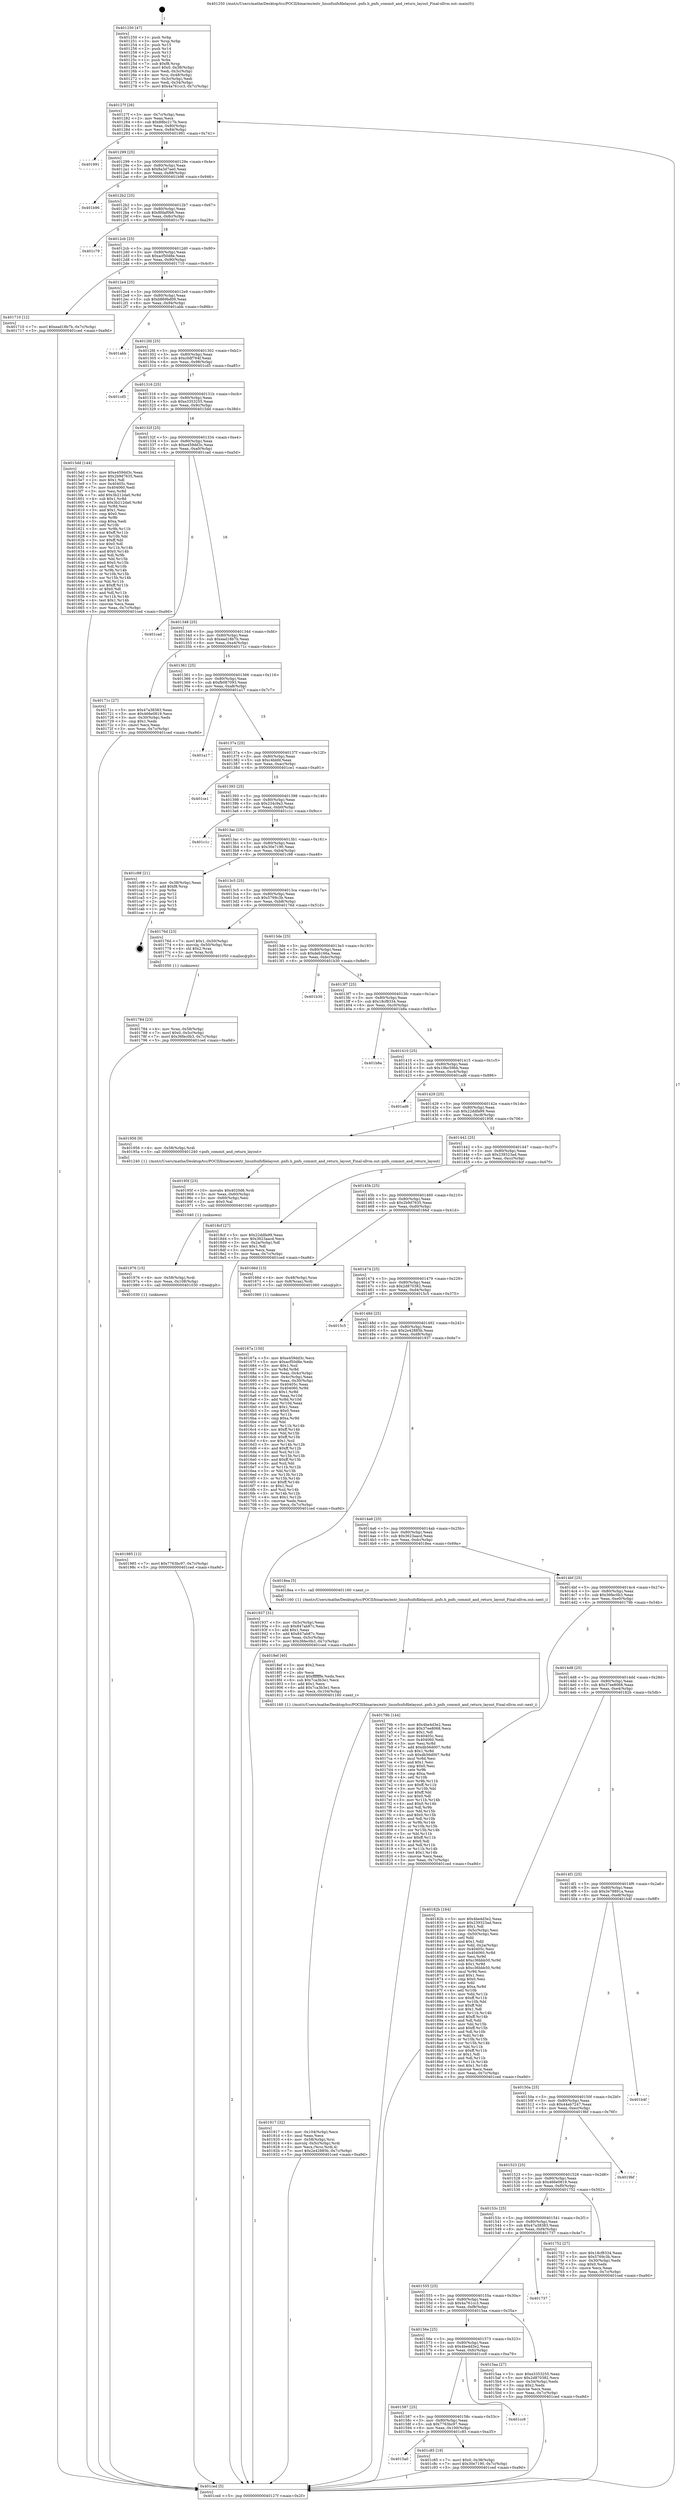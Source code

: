 digraph "0x401250" {
  label = "0x401250 (/mnt/c/Users/mathe/Desktop/tcc/POCII/binaries/extr_linuxfsnfsfilelayout..pnfs.h_pnfs_commit_and_return_layout_Final-ollvm.out::main(0))"
  labelloc = "t"
  node[shape=record]

  Entry [label="",width=0.3,height=0.3,shape=circle,fillcolor=black,style=filled]
  "0x40127f" [label="{
     0x40127f [26]\l
     | [instrs]\l
     &nbsp;&nbsp;0x40127f \<+3\>: mov -0x7c(%rbp),%eax\l
     &nbsp;&nbsp;0x401282 \<+2\>: mov %eax,%ecx\l
     &nbsp;&nbsp;0x401284 \<+6\>: sub $0x88bc217b,%ecx\l
     &nbsp;&nbsp;0x40128a \<+3\>: mov %eax,-0x80(%rbp)\l
     &nbsp;&nbsp;0x40128d \<+6\>: mov %ecx,-0x84(%rbp)\l
     &nbsp;&nbsp;0x401293 \<+6\>: je 0000000000401991 \<main+0x741\>\l
  }"]
  "0x401991" [label="{
     0x401991\l
  }", style=dashed]
  "0x401299" [label="{
     0x401299 [25]\l
     | [instrs]\l
     &nbsp;&nbsp;0x401299 \<+5\>: jmp 000000000040129e \<main+0x4e\>\l
     &nbsp;&nbsp;0x40129e \<+3\>: mov -0x80(%rbp),%eax\l
     &nbsp;&nbsp;0x4012a1 \<+5\>: sub $0x8a3d7ae0,%eax\l
     &nbsp;&nbsp;0x4012a6 \<+6\>: mov %eax,-0x88(%rbp)\l
     &nbsp;&nbsp;0x4012ac \<+6\>: je 0000000000401b96 \<main+0x946\>\l
  }"]
  Exit [label="",width=0.3,height=0.3,shape=circle,fillcolor=black,style=filled,peripheries=2]
  "0x401b96" [label="{
     0x401b96\l
  }", style=dashed]
  "0x4012b2" [label="{
     0x4012b2 [25]\l
     | [instrs]\l
     &nbsp;&nbsp;0x4012b2 \<+5\>: jmp 00000000004012b7 \<main+0x67\>\l
     &nbsp;&nbsp;0x4012b7 \<+3\>: mov -0x80(%rbp),%eax\l
     &nbsp;&nbsp;0x4012ba \<+5\>: sub $0x8fdaf0b6,%eax\l
     &nbsp;&nbsp;0x4012bf \<+6\>: mov %eax,-0x8c(%rbp)\l
     &nbsp;&nbsp;0x4012c5 \<+6\>: je 0000000000401c79 \<main+0xa29\>\l
  }"]
  "0x4015a0" [label="{
     0x4015a0\l
  }", style=dashed]
  "0x401c79" [label="{
     0x401c79\l
  }", style=dashed]
  "0x4012cb" [label="{
     0x4012cb [25]\l
     | [instrs]\l
     &nbsp;&nbsp;0x4012cb \<+5\>: jmp 00000000004012d0 \<main+0x80\>\l
     &nbsp;&nbsp;0x4012d0 \<+3\>: mov -0x80(%rbp),%eax\l
     &nbsp;&nbsp;0x4012d3 \<+5\>: sub $0xacf50d8e,%eax\l
     &nbsp;&nbsp;0x4012d8 \<+6\>: mov %eax,-0x90(%rbp)\l
     &nbsp;&nbsp;0x4012de \<+6\>: je 0000000000401710 \<main+0x4c0\>\l
  }"]
  "0x401c85" [label="{
     0x401c85 [19]\l
     | [instrs]\l
     &nbsp;&nbsp;0x401c85 \<+7\>: movl $0x0,-0x38(%rbp)\l
     &nbsp;&nbsp;0x401c8c \<+7\>: movl $0x30e7190,-0x7c(%rbp)\l
     &nbsp;&nbsp;0x401c93 \<+5\>: jmp 0000000000401ced \<main+0xa9d\>\l
  }"]
  "0x401710" [label="{
     0x401710 [12]\l
     | [instrs]\l
     &nbsp;&nbsp;0x401710 \<+7\>: movl $0xead18b7b,-0x7c(%rbp)\l
     &nbsp;&nbsp;0x401717 \<+5\>: jmp 0000000000401ced \<main+0xa9d\>\l
  }"]
  "0x4012e4" [label="{
     0x4012e4 [25]\l
     | [instrs]\l
     &nbsp;&nbsp;0x4012e4 \<+5\>: jmp 00000000004012e9 \<main+0x99\>\l
     &nbsp;&nbsp;0x4012e9 \<+3\>: mov -0x80(%rbp),%eax\l
     &nbsp;&nbsp;0x4012ec \<+5\>: sub $0xb869bd09,%eax\l
     &nbsp;&nbsp;0x4012f1 \<+6\>: mov %eax,-0x94(%rbp)\l
     &nbsp;&nbsp;0x4012f7 \<+6\>: je 0000000000401abb \<main+0x86b\>\l
  }"]
  "0x401587" [label="{
     0x401587 [25]\l
     | [instrs]\l
     &nbsp;&nbsp;0x401587 \<+5\>: jmp 000000000040158c \<main+0x33c\>\l
     &nbsp;&nbsp;0x40158c \<+3\>: mov -0x80(%rbp),%eax\l
     &nbsp;&nbsp;0x40158f \<+5\>: sub $0x7763bc97,%eax\l
     &nbsp;&nbsp;0x401594 \<+6\>: mov %eax,-0x100(%rbp)\l
     &nbsp;&nbsp;0x40159a \<+6\>: je 0000000000401c85 \<main+0xa35\>\l
  }"]
  "0x401abb" [label="{
     0x401abb\l
  }", style=dashed]
  "0x4012fd" [label="{
     0x4012fd [25]\l
     | [instrs]\l
     &nbsp;&nbsp;0x4012fd \<+5\>: jmp 0000000000401302 \<main+0xb2\>\l
     &nbsp;&nbsp;0x401302 \<+3\>: mov -0x80(%rbp),%eax\l
     &nbsp;&nbsp;0x401305 \<+5\>: sub $0xc0df764f,%eax\l
     &nbsp;&nbsp;0x40130a \<+6\>: mov %eax,-0x98(%rbp)\l
     &nbsp;&nbsp;0x401310 \<+6\>: je 0000000000401cd5 \<main+0xa85\>\l
  }"]
  "0x401cc9" [label="{
     0x401cc9\l
  }", style=dashed]
  "0x401cd5" [label="{
     0x401cd5\l
  }", style=dashed]
  "0x401316" [label="{
     0x401316 [25]\l
     | [instrs]\l
     &nbsp;&nbsp;0x401316 \<+5\>: jmp 000000000040131b \<main+0xcb\>\l
     &nbsp;&nbsp;0x40131b \<+3\>: mov -0x80(%rbp),%eax\l
     &nbsp;&nbsp;0x40131e \<+5\>: sub $0xe3353255,%eax\l
     &nbsp;&nbsp;0x401323 \<+6\>: mov %eax,-0x9c(%rbp)\l
     &nbsp;&nbsp;0x401329 \<+6\>: je 00000000004015dd \<main+0x38d\>\l
  }"]
  "0x401985" [label="{
     0x401985 [12]\l
     | [instrs]\l
     &nbsp;&nbsp;0x401985 \<+7\>: movl $0x7763bc97,-0x7c(%rbp)\l
     &nbsp;&nbsp;0x40198c \<+5\>: jmp 0000000000401ced \<main+0xa9d\>\l
  }"]
  "0x4015dd" [label="{
     0x4015dd [144]\l
     | [instrs]\l
     &nbsp;&nbsp;0x4015dd \<+5\>: mov $0xe459dd3c,%eax\l
     &nbsp;&nbsp;0x4015e2 \<+5\>: mov $0x2b9d7635,%ecx\l
     &nbsp;&nbsp;0x4015e7 \<+2\>: mov $0x1,%dl\l
     &nbsp;&nbsp;0x4015e9 \<+7\>: mov 0x40405c,%esi\l
     &nbsp;&nbsp;0x4015f0 \<+7\>: mov 0x404060,%edi\l
     &nbsp;&nbsp;0x4015f7 \<+3\>: mov %esi,%r8d\l
     &nbsp;&nbsp;0x4015fa \<+7\>: add $0x3b212da0,%r8d\l
     &nbsp;&nbsp;0x401601 \<+4\>: sub $0x1,%r8d\l
     &nbsp;&nbsp;0x401605 \<+7\>: sub $0x3b212da0,%r8d\l
     &nbsp;&nbsp;0x40160c \<+4\>: imul %r8d,%esi\l
     &nbsp;&nbsp;0x401610 \<+3\>: and $0x1,%esi\l
     &nbsp;&nbsp;0x401613 \<+3\>: cmp $0x0,%esi\l
     &nbsp;&nbsp;0x401616 \<+4\>: sete %r9b\l
     &nbsp;&nbsp;0x40161a \<+3\>: cmp $0xa,%edi\l
     &nbsp;&nbsp;0x40161d \<+4\>: setl %r10b\l
     &nbsp;&nbsp;0x401621 \<+3\>: mov %r9b,%r11b\l
     &nbsp;&nbsp;0x401624 \<+4\>: xor $0xff,%r11b\l
     &nbsp;&nbsp;0x401628 \<+3\>: mov %r10b,%bl\l
     &nbsp;&nbsp;0x40162b \<+3\>: xor $0xff,%bl\l
     &nbsp;&nbsp;0x40162e \<+3\>: xor $0x0,%dl\l
     &nbsp;&nbsp;0x401631 \<+3\>: mov %r11b,%r14b\l
     &nbsp;&nbsp;0x401634 \<+4\>: and $0x0,%r14b\l
     &nbsp;&nbsp;0x401638 \<+3\>: and %dl,%r9b\l
     &nbsp;&nbsp;0x40163b \<+3\>: mov %bl,%r15b\l
     &nbsp;&nbsp;0x40163e \<+4\>: and $0x0,%r15b\l
     &nbsp;&nbsp;0x401642 \<+3\>: and %dl,%r10b\l
     &nbsp;&nbsp;0x401645 \<+3\>: or %r9b,%r14b\l
     &nbsp;&nbsp;0x401648 \<+3\>: or %r10b,%r15b\l
     &nbsp;&nbsp;0x40164b \<+3\>: xor %r15b,%r14b\l
     &nbsp;&nbsp;0x40164e \<+3\>: or %bl,%r11b\l
     &nbsp;&nbsp;0x401651 \<+4\>: xor $0xff,%r11b\l
     &nbsp;&nbsp;0x401655 \<+3\>: or $0x0,%dl\l
     &nbsp;&nbsp;0x401658 \<+3\>: and %dl,%r11b\l
     &nbsp;&nbsp;0x40165b \<+3\>: or %r11b,%r14b\l
     &nbsp;&nbsp;0x40165e \<+4\>: test $0x1,%r14b\l
     &nbsp;&nbsp;0x401662 \<+3\>: cmovne %ecx,%eax\l
     &nbsp;&nbsp;0x401665 \<+3\>: mov %eax,-0x7c(%rbp)\l
     &nbsp;&nbsp;0x401668 \<+5\>: jmp 0000000000401ced \<main+0xa9d\>\l
  }"]
  "0x40132f" [label="{
     0x40132f [25]\l
     | [instrs]\l
     &nbsp;&nbsp;0x40132f \<+5\>: jmp 0000000000401334 \<main+0xe4\>\l
     &nbsp;&nbsp;0x401334 \<+3\>: mov -0x80(%rbp),%eax\l
     &nbsp;&nbsp;0x401337 \<+5\>: sub $0xe459dd3c,%eax\l
     &nbsp;&nbsp;0x40133c \<+6\>: mov %eax,-0xa0(%rbp)\l
     &nbsp;&nbsp;0x401342 \<+6\>: je 0000000000401cad \<main+0xa5d\>\l
  }"]
  "0x401976" [label="{
     0x401976 [15]\l
     | [instrs]\l
     &nbsp;&nbsp;0x401976 \<+4\>: mov -0x58(%rbp),%rdi\l
     &nbsp;&nbsp;0x40197a \<+6\>: mov %eax,-0x108(%rbp)\l
     &nbsp;&nbsp;0x401980 \<+5\>: call 0000000000401030 \<free@plt\>\l
     | [calls]\l
     &nbsp;&nbsp;0x401030 \{1\} (unknown)\l
  }"]
  "0x401cad" [label="{
     0x401cad\l
  }", style=dashed]
  "0x401348" [label="{
     0x401348 [25]\l
     | [instrs]\l
     &nbsp;&nbsp;0x401348 \<+5\>: jmp 000000000040134d \<main+0xfd\>\l
     &nbsp;&nbsp;0x40134d \<+3\>: mov -0x80(%rbp),%eax\l
     &nbsp;&nbsp;0x401350 \<+5\>: sub $0xead18b7b,%eax\l
     &nbsp;&nbsp;0x401355 \<+6\>: mov %eax,-0xa4(%rbp)\l
     &nbsp;&nbsp;0x40135b \<+6\>: je 000000000040171c \<main+0x4cc\>\l
  }"]
  "0x40195f" [label="{
     0x40195f [23]\l
     | [instrs]\l
     &nbsp;&nbsp;0x40195f \<+10\>: movabs $0x4020d6,%rdi\l
     &nbsp;&nbsp;0x401969 \<+3\>: mov %eax,-0x60(%rbp)\l
     &nbsp;&nbsp;0x40196c \<+3\>: mov -0x60(%rbp),%esi\l
     &nbsp;&nbsp;0x40196f \<+2\>: mov $0x0,%al\l
     &nbsp;&nbsp;0x401971 \<+5\>: call 0000000000401040 \<printf@plt\>\l
     | [calls]\l
     &nbsp;&nbsp;0x401040 \{1\} (unknown)\l
  }"]
  "0x40171c" [label="{
     0x40171c [27]\l
     | [instrs]\l
     &nbsp;&nbsp;0x40171c \<+5\>: mov $0x47a38383,%eax\l
     &nbsp;&nbsp;0x401721 \<+5\>: mov $0x466e0819,%ecx\l
     &nbsp;&nbsp;0x401726 \<+3\>: mov -0x30(%rbp),%edx\l
     &nbsp;&nbsp;0x401729 \<+3\>: cmp $0x1,%edx\l
     &nbsp;&nbsp;0x40172c \<+3\>: cmovl %ecx,%eax\l
     &nbsp;&nbsp;0x40172f \<+3\>: mov %eax,-0x7c(%rbp)\l
     &nbsp;&nbsp;0x401732 \<+5\>: jmp 0000000000401ced \<main+0xa9d\>\l
  }"]
  "0x401361" [label="{
     0x401361 [25]\l
     | [instrs]\l
     &nbsp;&nbsp;0x401361 \<+5\>: jmp 0000000000401366 \<main+0x116\>\l
     &nbsp;&nbsp;0x401366 \<+3\>: mov -0x80(%rbp),%eax\l
     &nbsp;&nbsp;0x401369 \<+5\>: sub $0xfb087093,%eax\l
     &nbsp;&nbsp;0x40136e \<+6\>: mov %eax,-0xa8(%rbp)\l
     &nbsp;&nbsp;0x401374 \<+6\>: je 0000000000401a17 \<main+0x7c7\>\l
  }"]
  "0x401917" [label="{
     0x401917 [32]\l
     | [instrs]\l
     &nbsp;&nbsp;0x401917 \<+6\>: mov -0x104(%rbp),%ecx\l
     &nbsp;&nbsp;0x40191d \<+3\>: imul %eax,%ecx\l
     &nbsp;&nbsp;0x401920 \<+4\>: mov -0x58(%rbp),%rsi\l
     &nbsp;&nbsp;0x401924 \<+4\>: movslq -0x5c(%rbp),%rdi\l
     &nbsp;&nbsp;0x401928 \<+3\>: mov %ecx,(%rsi,%rdi,4)\l
     &nbsp;&nbsp;0x40192b \<+7\>: movl $0x2e42885b,-0x7c(%rbp)\l
     &nbsp;&nbsp;0x401932 \<+5\>: jmp 0000000000401ced \<main+0xa9d\>\l
  }"]
  "0x401a17" [label="{
     0x401a17\l
  }", style=dashed]
  "0x40137a" [label="{
     0x40137a [25]\l
     | [instrs]\l
     &nbsp;&nbsp;0x40137a \<+5\>: jmp 000000000040137f \<main+0x12f\>\l
     &nbsp;&nbsp;0x40137f \<+3\>: mov -0x80(%rbp),%eax\l
     &nbsp;&nbsp;0x401382 \<+5\>: sub $0xc4bbfd,%eax\l
     &nbsp;&nbsp;0x401387 \<+6\>: mov %eax,-0xac(%rbp)\l
     &nbsp;&nbsp;0x40138d \<+6\>: je 0000000000401ce1 \<main+0xa91\>\l
  }"]
  "0x4018ef" [label="{
     0x4018ef [40]\l
     | [instrs]\l
     &nbsp;&nbsp;0x4018ef \<+5\>: mov $0x2,%ecx\l
     &nbsp;&nbsp;0x4018f4 \<+1\>: cltd\l
     &nbsp;&nbsp;0x4018f5 \<+2\>: idiv %ecx\l
     &nbsp;&nbsp;0x4018f7 \<+6\>: imul $0xfffffffe,%edx,%ecx\l
     &nbsp;&nbsp;0x4018fd \<+6\>: sub $0x7ca3b3e1,%ecx\l
     &nbsp;&nbsp;0x401903 \<+3\>: add $0x1,%ecx\l
     &nbsp;&nbsp;0x401906 \<+6\>: add $0x7ca3b3e1,%ecx\l
     &nbsp;&nbsp;0x40190c \<+6\>: mov %ecx,-0x104(%rbp)\l
     &nbsp;&nbsp;0x401912 \<+5\>: call 0000000000401160 \<next_i\>\l
     | [calls]\l
     &nbsp;&nbsp;0x401160 \{1\} (/mnt/c/Users/mathe/Desktop/tcc/POCII/binaries/extr_linuxfsnfsfilelayout..pnfs.h_pnfs_commit_and_return_layout_Final-ollvm.out::next_i)\l
  }"]
  "0x401ce1" [label="{
     0x401ce1\l
  }", style=dashed]
  "0x401393" [label="{
     0x401393 [25]\l
     | [instrs]\l
     &nbsp;&nbsp;0x401393 \<+5\>: jmp 0000000000401398 \<main+0x148\>\l
     &nbsp;&nbsp;0x401398 \<+3\>: mov -0x80(%rbp),%eax\l
     &nbsp;&nbsp;0x40139b \<+5\>: sub $0x234c9a3,%eax\l
     &nbsp;&nbsp;0x4013a0 \<+6\>: mov %eax,-0xb0(%rbp)\l
     &nbsp;&nbsp;0x4013a6 \<+6\>: je 0000000000401c1c \<main+0x9cc\>\l
  }"]
  "0x401784" [label="{
     0x401784 [23]\l
     | [instrs]\l
     &nbsp;&nbsp;0x401784 \<+4\>: mov %rax,-0x58(%rbp)\l
     &nbsp;&nbsp;0x401788 \<+7\>: movl $0x0,-0x5c(%rbp)\l
     &nbsp;&nbsp;0x40178f \<+7\>: movl $0x36fec0b3,-0x7c(%rbp)\l
     &nbsp;&nbsp;0x401796 \<+5\>: jmp 0000000000401ced \<main+0xa9d\>\l
  }"]
  "0x401c1c" [label="{
     0x401c1c\l
  }", style=dashed]
  "0x4013ac" [label="{
     0x4013ac [25]\l
     | [instrs]\l
     &nbsp;&nbsp;0x4013ac \<+5\>: jmp 00000000004013b1 \<main+0x161\>\l
     &nbsp;&nbsp;0x4013b1 \<+3\>: mov -0x80(%rbp),%eax\l
     &nbsp;&nbsp;0x4013b4 \<+5\>: sub $0x30e7190,%eax\l
     &nbsp;&nbsp;0x4013b9 \<+6\>: mov %eax,-0xb4(%rbp)\l
     &nbsp;&nbsp;0x4013bf \<+6\>: je 0000000000401c98 \<main+0xa48\>\l
  }"]
  "0x40167a" [label="{
     0x40167a [150]\l
     | [instrs]\l
     &nbsp;&nbsp;0x40167a \<+5\>: mov $0xe459dd3c,%ecx\l
     &nbsp;&nbsp;0x40167f \<+5\>: mov $0xacf50d8e,%edx\l
     &nbsp;&nbsp;0x401684 \<+3\>: mov $0x1,%sil\l
     &nbsp;&nbsp;0x401687 \<+3\>: xor %r8d,%r8d\l
     &nbsp;&nbsp;0x40168a \<+3\>: mov %eax,-0x4c(%rbp)\l
     &nbsp;&nbsp;0x40168d \<+3\>: mov -0x4c(%rbp),%eax\l
     &nbsp;&nbsp;0x401690 \<+3\>: mov %eax,-0x30(%rbp)\l
     &nbsp;&nbsp;0x401693 \<+7\>: mov 0x40405c,%eax\l
     &nbsp;&nbsp;0x40169a \<+8\>: mov 0x404060,%r9d\l
     &nbsp;&nbsp;0x4016a2 \<+4\>: sub $0x1,%r8d\l
     &nbsp;&nbsp;0x4016a6 \<+3\>: mov %eax,%r10d\l
     &nbsp;&nbsp;0x4016a9 \<+3\>: add %r8d,%r10d\l
     &nbsp;&nbsp;0x4016ac \<+4\>: imul %r10d,%eax\l
     &nbsp;&nbsp;0x4016b0 \<+3\>: and $0x1,%eax\l
     &nbsp;&nbsp;0x4016b3 \<+3\>: cmp $0x0,%eax\l
     &nbsp;&nbsp;0x4016b6 \<+4\>: sete %r11b\l
     &nbsp;&nbsp;0x4016ba \<+4\>: cmp $0xa,%r9d\l
     &nbsp;&nbsp;0x4016be \<+3\>: setl %bl\l
     &nbsp;&nbsp;0x4016c1 \<+3\>: mov %r11b,%r14b\l
     &nbsp;&nbsp;0x4016c4 \<+4\>: xor $0xff,%r14b\l
     &nbsp;&nbsp;0x4016c8 \<+3\>: mov %bl,%r15b\l
     &nbsp;&nbsp;0x4016cb \<+4\>: xor $0xff,%r15b\l
     &nbsp;&nbsp;0x4016cf \<+4\>: xor $0x1,%sil\l
     &nbsp;&nbsp;0x4016d3 \<+3\>: mov %r14b,%r12b\l
     &nbsp;&nbsp;0x4016d6 \<+4\>: and $0xff,%r12b\l
     &nbsp;&nbsp;0x4016da \<+3\>: and %sil,%r11b\l
     &nbsp;&nbsp;0x4016dd \<+3\>: mov %r15b,%r13b\l
     &nbsp;&nbsp;0x4016e0 \<+4\>: and $0xff,%r13b\l
     &nbsp;&nbsp;0x4016e4 \<+3\>: and %sil,%bl\l
     &nbsp;&nbsp;0x4016e7 \<+3\>: or %r11b,%r12b\l
     &nbsp;&nbsp;0x4016ea \<+3\>: or %bl,%r13b\l
     &nbsp;&nbsp;0x4016ed \<+3\>: xor %r13b,%r12b\l
     &nbsp;&nbsp;0x4016f0 \<+3\>: or %r15b,%r14b\l
     &nbsp;&nbsp;0x4016f3 \<+4\>: xor $0xff,%r14b\l
     &nbsp;&nbsp;0x4016f7 \<+4\>: or $0x1,%sil\l
     &nbsp;&nbsp;0x4016fb \<+3\>: and %sil,%r14b\l
     &nbsp;&nbsp;0x4016fe \<+3\>: or %r14b,%r12b\l
     &nbsp;&nbsp;0x401701 \<+4\>: test $0x1,%r12b\l
     &nbsp;&nbsp;0x401705 \<+3\>: cmovne %edx,%ecx\l
     &nbsp;&nbsp;0x401708 \<+3\>: mov %ecx,-0x7c(%rbp)\l
     &nbsp;&nbsp;0x40170b \<+5\>: jmp 0000000000401ced \<main+0xa9d\>\l
  }"]
  "0x401c98" [label="{
     0x401c98 [21]\l
     | [instrs]\l
     &nbsp;&nbsp;0x401c98 \<+3\>: mov -0x38(%rbp),%eax\l
     &nbsp;&nbsp;0x401c9b \<+7\>: add $0xf8,%rsp\l
     &nbsp;&nbsp;0x401ca2 \<+1\>: pop %rbx\l
     &nbsp;&nbsp;0x401ca3 \<+2\>: pop %r12\l
     &nbsp;&nbsp;0x401ca5 \<+2\>: pop %r13\l
     &nbsp;&nbsp;0x401ca7 \<+2\>: pop %r14\l
     &nbsp;&nbsp;0x401ca9 \<+2\>: pop %r15\l
     &nbsp;&nbsp;0x401cab \<+1\>: pop %rbp\l
     &nbsp;&nbsp;0x401cac \<+1\>: ret\l
  }"]
  "0x4013c5" [label="{
     0x4013c5 [25]\l
     | [instrs]\l
     &nbsp;&nbsp;0x4013c5 \<+5\>: jmp 00000000004013ca \<main+0x17a\>\l
     &nbsp;&nbsp;0x4013ca \<+3\>: mov -0x80(%rbp),%eax\l
     &nbsp;&nbsp;0x4013cd \<+5\>: sub $0x5769c3b,%eax\l
     &nbsp;&nbsp;0x4013d2 \<+6\>: mov %eax,-0xb8(%rbp)\l
     &nbsp;&nbsp;0x4013d8 \<+6\>: je 000000000040176d \<main+0x51d\>\l
  }"]
  "0x401250" [label="{
     0x401250 [47]\l
     | [instrs]\l
     &nbsp;&nbsp;0x401250 \<+1\>: push %rbp\l
     &nbsp;&nbsp;0x401251 \<+3\>: mov %rsp,%rbp\l
     &nbsp;&nbsp;0x401254 \<+2\>: push %r15\l
     &nbsp;&nbsp;0x401256 \<+2\>: push %r14\l
     &nbsp;&nbsp;0x401258 \<+2\>: push %r13\l
     &nbsp;&nbsp;0x40125a \<+2\>: push %r12\l
     &nbsp;&nbsp;0x40125c \<+1\>: push %rbx\l
     &nbsp;&nbsp;0x40125d \<+7\>: sub $0xf8,%rsp\l
     &nbsp;&nbsp;0x401264 \<+7\>: movl $0x0,-0x38(%rbp)\l
     &nbsp;&nbsp;0x40126b \<+3\>: mov %edi,-0x3c(%rbp)\l
     &nbsp;&nbsp;0x40126e \<+4\>: mov %rsi,-0x48(%rbp)\l
     &nbsp;&nbsp;0x401272 \<+3\>: mov -0x3c(%rbp),%edi\l
     &nbsp;&nbsp;0x401275 \<+3\>: mov %edi,-0x34(%rbp)\l
     &nbsp;&nbsp;0x401278 \<+7\>: movl $0x4a761cc3,-0x7c(%rbp)\l
  }"]
  "0x40176d" [label="{
     0x40176d [23]\l
     | [instrs]\l
     &nbsp;&nbsp;0x40176d \<+7\>: movl $0x1,-0x50(%rbp)\l
     &nbsp;&nbsp;0x401774 \<+4\>: movslq -0x50(%rbp),%rax\l
     &nbsp;&nbsp;0x401778 \<+4\>: shl $0x2,%rax\l
     &nbsp;&nbsp;0x40177c \<+3\>: mov %rax,%rdi\l
     &nbsp;&nbsp;0x40177f \<+5\>: call 0000000000401050 \<malloc@plt\>\l
     | [calls]\l
     &nbsp;&nbsp;0x401050 \{1\} (unknown)\l
  }"]
  "0x4013de" [label="{
     0x4013de [25]\l
     | [instrs]\l
     &nbsp;&nbsp;0x4013de \<+5\>: jmp 00000000004013e3 \<main+0x193\>\l
     &nbsp;&nbsp;0x4013e3 \<+3\>: mov -0x80(%rbp),%eax\l
     &nbsp;&nbsp;0x4013e6 \<+5\>: sub $0xdeb166a,%eax\l
     &nbsp;&nbsp;0x4013eb \<+6\>: mov %eax,-0xbc(%rbp)\l
     &nbsp;&nbsp;0x4013f1 \<+6\>: je 0000000000401b30 \<main+0x8e0\>\l
  }"]
  "0x401ced" [label="{
     0x401ced [5]\l
     | [instrs]\l
     &nbsp;&nbsp;0x401ced \<+5\>: jmp 000000000040127f \<main+0x2f\>\l
  }"]
  "0x401b30" [label="{
     0x401b30\l
  }", style=dashed]
  "0x4013f7" [label="{
     0x4013f7 [25]\l
     | [instrs]\l
     &nbsp;&nbsp;0x4013f7 \<+5\>: jmp 00000000004013fc \<main+0x1ac\>\l
     &nbsp;&nbsp;0x4013fc \<+3\>: mov -0x80(%rbp),%eax\l
     &nbsp;&nbsp;0x4013ff \<+5\>: sub $0x18cf8334,%eax\l
     &nbsp;&nbsp;0x401404 \<+6\>: mov %eax,-0xc0(%rbp)\l
     &nbsp;&nbsp;0x40140a \<+6\>: je 0000000000401b8a \<main+0x93a\>\l
  }"]
  "0x40156e" [label="{
     0x40156e [25]\l
     | [instrs]\l
     &nbsp;&nbsp;0x40156e \<+5\>: jmp 0000000000401573 \<main+0x323\>\l
     &nbsp;&nbsp;0x401573 \<+3\>: mov -0x80(%rbp),%eax\l
     &nbsp;&nbsp;0x401576 \<+5\>: sub $0x4be4d3e2,%eax\l
     &nbsp;&nbsp;0x40157b \<+6\>: mov %eax,-0xfc(%rbp)\l
     &nbsp;&nbsp;0x401581 \<+6\>: je 0000000000401cc9 \<main+0xa79\>\l
  }"]
  "0x401b8a" [label="{
     0x401b8a\l
  }", style=dashed]
  "0x401410" [label="{
     0x401410 [25]\l
     | [instrs]\l
     &nbsp;&nbsp;0x401410 \<+5\>: jmp 0000000000401415 \<main+0x1c5\>\l
     &nbsp;&nbsp;0x401415 \<+3\>: mov -0x80(%rbp),%eax\l
     &nbsp;&nbsp;0x401418 \<+5\>: sub $0x19bc59bb,%eax\l
     &nbsp;&nbsp;0x40141d \<+6\>: mov %eax,-0xc4(%rbp)\l
     &nbsp;&nbsp;0x401423 \<+6\>: je 0000000000401ad6 \<main+0x886\>\l
  }"]
  "0x4015aa" [label="{
     0x4015aa [27]\l
     | [instrs]\l
     &nbsp;&nbsp;0x4015aa \<+5\>: mov $0xe3353255,%eax\l
     &nbsp;&nbsp;0x4015af \<+5\>: mov $0x2d870382,%ecx\l
     &nbsp;&nbsp;0x4015b4 \<+3\>: mov -0x34(%rbp),%edx\l
     &nbsp;&nbsp;0x4015b7 \<+3\>: cmp $0x2,%edx\l
     &nbsp;&nbsp;0x4015ba \<+3\>: cmovne %ecx,%eax\l
     &nbsp;&nbsp;0x4015bd \<+3\>: mov %eax,-0x7c(%rbp)\l
     &nbsp;&nbsp;0x4015c0 \<+5\>: jmp 0000000000401ced \<main+0xa9d\>\l
  }"]
  "0x401ad6" [label="{
     0x401ad6\l
  }", style=dashed]
  "0x401429" [label="{
     0x401429 [25]\l
     | [instrs]\l
     &nbsp;&nbsp;0x401429 \<+5\>: jmp 000000000040142e \<main+0x1de\>\l
     &nbsp;&nbsp;0x40142e \<+3\>: mov -0x80(%rbp),%eax\l
     &nbsp;&nbsp;0x401431 \<+5\>: sub $0x22ddfa99,%eax\l
     &nbsp;&nbsp;0x401436 \<+6\>: mov %eax,-0xc8(%rbp)\l
     &nbsp;&nbsp;0x40143c \<+6\>: je 0000000000401956 \<main+0x706\>\l
  }"]
  "0x401555" [label="{
     0x401555 [25]\l
     | [instrs]\l
     &nbsp;&nbsp;0x401555 \<+5\>: jmp 000000000040155a \<main+0x30a\>\l
     &nbsp;&nbsp;0x40155a \<+3\>: mov -0x80(%rbp),%eax\l
     &nbsp;&nbsp;0x40155d \<+5\>: sub $0x4a761cc3,%eax\l
     &nbsp;&nbsp;0x401562 \<+6\>: mov %eax,-0xf8(%rbp)\l
     &nbsp;&nbsp;0x401568 \<+6\>: je 00000000004015aa \<main+0x35a\>\l
  }"]
  "0x401956" [label="{
     0x401956 [9]\l
     | [instrs]\l
     &nbsp;&nbsp;0x401956 \<+4\>: mov -0x58(%rbp),%rdi\l
     &nbsp;&nbsp;0x40195a \<+5\>: call 0000000000401240 \<pnfs_commit_and_return_layout\>\l
     | [calls]\l
     &nbsp;&nbsp;0x401240 \{1\} (/mnt/c/Users/mathe/Desktop/tcc/POCII/binaries/extr_linuxfsnfsfilelayout..pnfs.h_pnfs_commit_and_return_layout_Final-ollvm.out::pnfs_commit_and_return_layout)\l
  }"]
  "0x401442" [label="{
     0x401442 [25]\l
     | [instrs]\l
     &nbsp;&nbsp;0x401442 \<+5\>: jmp 0000000000401447 \<main+0x1f7\>\l
     &nbsp;&nbsp;0x401447 \<+3\>: mov -0x80(%rbp),%eax\l
     &nbsp;&nbsp;0x40144a \<+5\>: sub $0x239323ad,%eax\l
     &nbsp;&nbsp;0x40144f \<+6\>: mov %eax,-0xcc(%rbp)\l
     &nbsp;&nbsp;0x401455 \<+6\>: je 00000000004018cf \<main+0x67f\>\l
  }"]
  "0x401737" [label="{
     0x401737\l
  }", style=dashed]
  "0x4018cf" [label="{
     0x4018cf [27]\l
     | [instrs]\l
     &nbsp;&nbsp;0x4018cf \<+5\>: mov $0x22ddfa99,%eax\l
     &nbsp;&nbsp;0x4018d4 \<+5\>: mov $0x3623aacd,%ecx\l
     &nbsp;&nbsp;0x4018d9 \<+3\>: mov -0x2a(%rbp),%dl\l
     &nbsp;&nbsp;0x4018dc \<+3\>: test $0x1,%dl\l
     &nbsp;&nbsp;0x4018df \<+3\>: cmovne %ecx,%eax\l
     &nbsp;&nbsp;0x4018e2 \<+3\>: mov %eax,-0x7c(%rbp)\l
     &nbsp;&nbsp;0x4018e5 \<+5\>: jmp 0000000000401ced \<main+0xa9d\>\l
  }"]
  "0x40145b" [label="{
     0x40145b [25]\l
     | [instrs]\l
     &nbsp;&nbsp;0x40145b \<+5\>: jmp 0000000000401460 \<main+0x210\>\l
     &nbsp;&nbsp;0x401460 \<+3\>: mov -0x80(%rbp),%eax\l
     &nbsp;&nbsp;0x401463 \<+5\>: sub $0x2b9d7635,%eax\l
     &nbsp;&nbsp;0x401468 \<+6\>: mov %eax,-0xd0(%rbp)\l
     &nbsp;&nbsp;0x40146e \<+6\>: je 000000000040166d \<main+0x41d\>\l
  }"]
  "0x40153c" [label="{
     0x40153c [25]\l
     | [instrs]\l
     &nbsp;&nbsp;0x40153c \<+5\>: jmp 0000000000401541 \<main+0x2f1\>\l
     &nbsp;&nbsp;0x401541 \<+3\>: mov -0x80(%rbp),%eax\l
     &nbsp;&nbsp;0x401544 \<+5\>: sub $0x47a38383,%eax\l
     &nbsp;&nbsp;0x401549 \<+6\>: mov %eax,-0xf4(%rbp)\l
     &nbsp;&nbsp;0x40154f \<+6\>: je 0000000000401737 \<main+0x4e7\>\l
  }"]
  "0x40166d" [label="{
     0x40166d [13]\l
     | [instrs]\l
     &nbsp;&nbsp;0x40166d \<+4\>: mov -0x48(%rbp),%rax\l
     &nbsp;&nbsp;0x401671 \<+4\>: mov 0x8(%rax),%rdi\l
     &nbsp;&nbsp;0x401675 \<+5\>: call 0000000000401060 \<atoi@plt\>\l
     | [calls]\l
     &nbsp;&nbsp;0x401060 \{1\} (unknown)\l
  }"]
  "0x401474" [label="{
     0x401474 [25]\l
     | [instrs]\l
     &nbsp;&nbsp;0x401474 \<+5\>: jmp 0000000000401479 \<main+0x229\>\l
     &nbsp;&nbsp;0x401479 \<+3\>: mov -0x80(%rbp),%eax\l
     &nbsp;&nbsp;0x40147c \<+5\>: sub $0x2d870382,%eax\l
     &nbsp;&nbsp;0x401481 \<+6\>: mov %eax,-0xd4(%rbp)\l
     &nbsp;&nbsp;0x401487 \<+6\>: je 00000000004015c5 \<main+0x375\>\l
  }"]
  "0x401752" [label="{
     0x401752 [27]\l
     | [instrs]\l
     &nbsp;&nbsp;0x401752 \<+5\>: mov $0x18cf8334,%eax\l
     &nbsp;&nbsp;0x401757 \<+5\>: mov $0x5769c3b,%ecx\l
     &nbsp;&nbsp;0x40175c \<+3\>: mov -0x30(%rbp),%edx\l
     &nbsp;&nbsp;0x40175f \<+3\>: cmp $0x0,%edx\l
     &nbsp;&nbsp;0x401762 \<+3\>: cmove %ecx,%eax\l
     &nbsp;&nbsp;0x401765 \<+3\>: mov %eax,-0x7c(%rbp)\l
     &nbsp;&nbsp;0x401768 \<+5\>: jmp 0000000000401ced \<main+0xa9d\>\l
  }"]
  "0x4015c5" [label="{
     0x4015c5\l
  }", style=dashed]
  "0x40148d" [label="{
     0x40148d [25]\l
     | [instrs]\l
     &nbsp;&nbsp;0x40148d \<+5\>: jmp 0000000000401492 \<main+0x242\>\l
     &nbsp;&nbsp;0x401492 \<+3\>: mov -0x80(%rbp),%eax\l
     &nbsp;&nbsp;0x401495 \<+5\>: sub $0x2e42885b,%eax\l
     &nbsp;&nbsp;0x40149a \<+6\>: mov %eax,-0xd8(%rbp)\l
     &nbsp;&nbsp;0x4014a0 \<+6\>: je 0000000000401937 \<main+0x6e7\>\l
  }"]
  "0x401523" [label="{
     0x401523 [25]\l
     | [instrs]\l
     &nbsp;&nbsp;0x401523 \<+5\>: jmp 0000000000401528 \<main+0x2d8\>\l
     &nbsp;&nbsp;0x401528 \<+3\>: mov -0x80(%rbp),%eax\l
     &nbsp;&nbsp;0x40152b \<+5\>: sub $0x466e0819,%eax\l
     &nbsp;&nbsp;0x401530 \<+6\>: mov %eax,-0xf0(%rbp)\l
     &nbsp;&nbsp;0x401536 \<+6\>: je 0000000000401752 \<main+0x502\>\l
  }"]
  "0x401937" [label="{
     0x401937 [31]\l
     | [instrs]\l
     &nbsp;&nbsp;0x401937 \<+3\>: mov -0x5c(%rbp),%eax\l
     &nbsp;&nbsp;0x40193a \<+5\>: sub $0x847ab87c,%eax\l
     &nbsp;&nbsp;0x40193f \<+3\>: add $0x1,%eax\l
     &nbsp;&nbsp;0x401942 \<+5\>: add $0x847ab87c,%eax\l
     &nbsp;&nbsp;0x401947 \<+3\>: mov %eax,-0x5c(%rbp)\l
     &nbsp;&nbsp;0x40194a \<+7\>: movl $0x36fec0b3,-0x7c(%rbp)\l
     &nbsp;&nbsp;0x401951 \<+5\>: jmp 0000000000401ced \<main+0xa9d\>\l
  }"]
  "0x4014a6" [label="{
     0x4014a6 [25]\l
     | [instrs]\l
     &nbsp;&nbsp;0x4014a6 \<+5\>: jmp 00000000004014ab \<main+0x25b\>\l
     &nbsp;&nbsp;0x4014ab \<+3\>: mov -0x80(%rbp),%eax\l
     &nbsp;&nbsp;0x4014ae \<+5\>: sub $0x3623aacd,%eax\l
     &nbsp;&nbsp;0x4014b3 \<+6\>: mov %eax,-0xdc(%rbp)\l
     &nbsp;&nbsp;0x4014b9 \<+6\>: je 00000000004018ea \<main+0x69a\>\l
  }"]
  "0x4019bf" [label="{
     0x4019bf\l
  }", style=dashed]
  "0x4018ea" [label="{
     0x4018ea [5]\l
     | [instrs]\l
     &nbsp;&nbsp;0x4018ea \<+5\>: call 0000000000401160 \<next_i\>\l
     | [calls]\l
     &nbsp;&nbsp;0x401160 \{1\} (/mnt/c/Users/mathe/Desktop/tcc/POCII/binaries/extr_linuxfsnfsfilelayout..pnfs.h_pnfs_commit_and_return_layout_Final-ollvm.out::next_i)\l
  }"]
  "0x4014bf" [label="{
     0x4014bf [25]\l
     | [instrs]\l
     &nbsp;&nbsp;0x4014bf \<+5\>: jmp 00000000004014c4 \<main+0x274\>\l
     &nbsp;&nbsp;0x4014c4 \<+3\>: mov -0x80(%rbp),%eax\l
     &nbsp;&nbsp;0x4014c7 \<+5\>: sub $0x36fec0b3,%eax\l
     &nbsp;&nbsp;0x4014cc \<+6\>: mov %eax,-0xe0(%rbp)\l
     &nbsp;&nbsp;0x4014d2 \<+6\>: je 000000000040179b \<main+0x54b\>\l
  }"]
  "0x40150a" [label="{
     0x40150a [25]\l
     | [instrs]\l
     &nbsp;&nbsp;0x40150a \<+5\>: jmp 000000000040150f \<main+0x2bf\>\l
     &nbsp;&nbsp;0x40150f \<+3\>: mov -0x80(%rbp),%eax\l
     &nbsp;&nbsp;0x401512 \<+5\>: sub $0x44eb7247,%eax\l
     &nbsp;&nbsp;0x401517 \<+6\>: mov %eax,-0xec(%rbp)\l
     &nbsp;&nbsp;0x40151d \<+6\>: je 00000000004019bf \<main+0x76f\>\l
  }"]
  "0x40179b" [label="{
     0x40179b [144]\l
     | [instrs]\l
     &nbsp;&nbsp;0x40179b \<+5\>: mov $0x4be4d3e2,%eax\l
     &nbsp;&nbsp;0x4017a0 \<+5\>: mov $0x37ee8068,%ecx\l
     &nbsp;&nbsp;0x4017a5 \<+2\>: mov $0x1,%dl\l
     &nbsp;&nbsp;0x4017a7 \<+7\>: mov 0x40405c,%esi\l
     &nbsp;&nbsp;0x4017ae \<+7\>: mov 0x404060,%edi\l
     &nbsp;&nbsp;0x4017b5 \<+3\>: mov %esi,%r8d\l
     &nbsp;&nbsp;0x4017b8 \<+7\>: add $0xdb56d007,%r8d\l
     &nbsp;&nbsp;0x4017bf \<+4\>: sub $0x1,%r8d\l
     &nbsp;&nbsp;0x4017c3 \<+7\>: sub $0xdb56d007,%r8d\l
     &nbsp;&nbsp;0x4017ca \<+4\>: imul %r8d,%esi\l
     &nbsp;&nbsp;0x4017ce \<+3\>: and $0x1,%esi\l
     &nbsp;&nbsp;0x4017d1 \<+3\>: cmp $0x0,%esi\l
     &nbsp;&nbsp;0x4017d4 \<+4\>: sete %r9b\l
     &nbsp;&nbsp;0x4017d8 \<+3\>: cmp $0xa,%edi\l
     &nbsp;&nbsp;0x4017db \<+4\>: setl %r10b\l
     &nbsp;&nbsp;0x4017df \<+3\>: mov %r9b,%r11b\l
     &nbsp;&nbsp;0x4017e2 \<+4\>: xor $0xff,%r11b\l
     &nbsp;&nbsp;0x4017e6 \<+3\>: mov %r10b,%bl\l
     &nbsp;&nbsp;0x4017e9 \<+3\>: xor $0xff,%bl\l
     &nbsp;&nbsp;0x4017ec \<+3\>: xor $0x0,%dl\l
     &nbsp;&nbsp;0x4017ef \<+3\>: mov %r11b,%r14b\l
     &nbsp;&nbsp;0x4017f2 \<+4\>: and $0x0,%r14b\l
     &nbsp;&nbsp;0x4017f6 \<+3\>: and %dl,%r9b\l
     &nbsp;&nbsp;0x4017f9 \<+3\>: mov %bl,%r15b\l
     &nbsp;&nbsp;0x4017fc \<+4\>: and $0x0,%r15b\l
     &nbsp;&nbsp;0x401800 \<+3\>: and %dl,%r10b\l
     &nbsp;&nbsp;0x401803 \<+3\>: or %r9b,%r14b\l
     &nbsp;&nbsp;0x401806 \<+3\>: or %r10b,%r15b\l
     &nbsp;&nbsp;0x401809 \<+3\>: xor %r15b,%r14b\l
     &nbsp;&nbsp;0x40180c \<+3\>: or %bl,%r11b\l
     &nbsp;&nbsp;0x40180f \<+4\>: xor $0xff,%r11b\l
     &nbsp;&nbsp;0x401813 \<+3\>: or $0x0,%dl\l
     &nbsp;&nbsp;0x401816 \<+3\>: and %dl,%r11b\l
     &nbsp;&nbsp;0x401819 \<+3\>: or %r11b,%r14b\l
     &nbsp;&nbsp;0x40181c \<+4\>: test $0x1,%r14b\l
     &nbsp;&nbsp;0x401820 \<+3\>: cmovne %ecx,%eax\l
     &nbsp;&nbsp;0x401823 \<+3\>: mov %eax,-0x7c(%rbp)\l
     &nbsp;&nbsp;0x401826 \<+5\>: jmp 0000000000401ced \<main+0xa9d\>\l
  }"]
  "0x4014d8" [label="{
     0x4014d8 [25]\l
     | [instrs]\l
     &nbsp;&nbsp;0x4014d8 \<+5\>: jmp 00000000004014dd \<main+0x28d\>\l
     &nbsp;&nbsp;0x4014dd \<+3\>: mov -0x80(%rbp),%eax\l
     &nbsp;&nbsp;0x4014e0 \<+5\>: sub $0x37ee8068,%eax\l
     &nbsp;&nbsp;0x4014e5 \<+6\>: mov %eax,-0xe4(%rbp)\l
     &nbsp;&nbsp;0x4014eb \<+6\>: je 000000000040182b \<main+0x5db\>\l
  }"]
  "0x401b4f" [label="{
     0x401b4f\l
  }", style=dashed]
  "0x40182b" [label="{
     0x40182b [164]\l
     | [instrs]\l
     &nbsp;&nbsp;0x40182b \<+5\>: mov $0x4be4d3e2,%eax\l
     &nbsp;&nbsp;0x401830 \<+5\>: mov $0x239323ad,%ecx\l
     &nbsp;&nbsp;0x401835 \<+2\>: mov $0x1,%dl\l
     &nbsp;&nbsp;0x401837 \<+3\>: mov -0x5c(%rbp),%esi\l
     &nbsp;&nbsp;0x40183a \<+3\>: cmp -0x50(%rbp),%esi\l
     &nbsp;&nbsp;0x40183d \<+4\>: setl %dil\l
     &nbsp;&nbsp;0x401841 \<+4\>: and $0x1,%dil\l
     &nbsp;&nbsp;0x401845 \<+4\>: mov %dil,-0x2a(%rbp)\l
     &nbsp;&nbsp;0x401849 \<+7\>: mov 0x40405c,%esi\l
     &nbsp;&nbsp;0x401850 \<+8\>: mov 0x404060,%r8d\l
     &nbsp;&nbsp;0x401858 \<+3\>: mov %esi,%r9d\l
     &nbsp;&nbsp;0x40185b \<+7\>: add $0xc36bbb50,%r9d\l
     &nbsp;&nbsp;0x401862 \<+4\>: sub $0x1,%r9d\l
     &nbsp;&nbsp;0x401866 \<+7\>: sub $0xc36bbb50,%r9d\l
     &nbsp;&nbsp;0x40186d \<+4\>: imul %r9d,%esi\l
     &nbsp;&nbsp;0x401871 \<+3\>: and $0x1,%esi\l
     &nbsp;&nbsp;0x401874 \<+3\>: cmp $0x0,%esi\l
     &nbsp;&nbsp;0x401877 \<+4\>: sete %dil\l
     &nbsp;&nbsp;0x40187b \<+4\>: cmp $0xa,%r8d\l
     &nbsp;&nbsp;0x40187f \<+4\>: setl %r10b\l
     &nbsp;&nbsp;0x401883 \<+3\>: mov %dil,%r11b\l
     &nbsp;&nbsp;0x401886 \<+4\>: xor $0xff,%r11b\l
     &nbsp;&nbsp;0x40188a \<+3\>: mov %r10b,%bl\l
     &nbsp;&nbsp;0x40188d \<+3\>: xor $0xff,%bl\l
     &nbsp;&nbsp;0x401890 \<+3\>: xor $0x1,%dl\l
     &nbsp;&nbsp;0x401893 \<+3\>: mov %r11b,%r14b\l
     &nbsp;&nbsp;0x401896 \<+4\>: and $0xff,%r14b\l
     &nbsp;&nbsp;0x40189a \<+3\>: and %dl,%dil\l
     &nbsp;&nbsp;0x40189d \<+3\>: mov %bl,%r15b\l
     &nbsp;&nbsp;0x4018a0 \<+4\>: and $0xff,%r15b\l
     &nbsp;&nbsp;0x4018a4 \<+3\>: and %dl,%r10b\l
     &nbsp;&nbsp;0x4018a7 \<+3\>: or %dil,%r14b\l
     &nbsp;&nbsp;0x4018aa \<+3\>: or %r10b,%r15b\l
     &nbsp;&nbsp;0x4018ad \<+3\>: xor %r15b,%r14b\l
     &nbsp;&nbsp;0x4018b0 \<+3\>: or %bl,%r11b\l
     &nbsp;&nbsp;0x4018b3 \<+4\>: xor $0xff,%r11b\l
     &nbsp;&nbsp;0x4018b7 \<+3\>: or $0x1,%dl\l
     &nbsp;&nbsp;0x4018ba \<+3\>: and %dl,%r11b\l
     &nbsp;&nbsp;0x4018bd \<+3\>: or %r11b,%r14b\l
     &nbsp;&nbsp;0x4018c0 \<+4\>: test $0x1,%r14b\l
     &nbsp;&nbsp;0x4018c4 \<+3\>: cmovne %ecx,%eax\l
     &nbsp;&nbsp;0x4018c7 \<+3\>: mov %eax,-0x7c(%rbp)\l
     &nbsp;&nbsp;0x4018ca \<+5\>: jmp 0000000000401ced \<main+0xa9d\>\l
  }"]
  "0x4014f1" [label="{
     0x4014f1 [25]\l
     | [instrs]\l
     &nbsp;&nbsp;0x4014f1 \<+5\>: jmp 00000000004014f6 \<main+0x2a6\>\l
     &nbsp;&nbsp;0x4014f6 \<+3\>: mov -0x80(%rbp),%eax\l
     &nbsp;&nbsp;0x4014f9 \<+5\>: sub $0x3e78891a,%eax\l
     &nbsp;&nbsp;0x4014fe \<+6\>: mov %eax,-0xe8(%rbp)\l
     &nbsp;&nbsp;0x401504 \<+6\>: je 0000000000401b4f \<main+0x8ff\>\l
  }"]
  Entry -> "0x401250" [label=" 1"]
  "0x40127f" -> "0x401991" [label=" 0"]
  "0x40127f" -> "0x401299" [label=" 18"]
  "0x401c98" -> Exit [label=" 1"]
  "0x401299" -> "0x401b96" [label=" 0"]
  "0x401299" -> "0x4012b2" [label=" 18"]
  "0x401c85" -> "0x401ced" [label=" 1"]
  "0x4012b2" -> "0x401c79" [label=" 0"]
  "0x4012b2" -> "0x4012cb" [label=" 18"]
  "0x401587" -> "0x4015a0" [label=" 0"]
  "0x4012cb" -> "0x401710" [label=" 1"]
  "0x4012cb" -> "0x4012e4" [label=" 17"]
  "0x401587" -> "0x401c85" [label=" 1"]
  "0x4012e4" -> "0x401abb" [label=" 0"]
  "0x4012e4" -> "0x4012fd" [label=" 17"]
  "0x40156e" -> "0x401587" [label=" 1"]
  "0x4012fd" -> "0x401cd5" [label=" 0"]
  "0x4012fd" -> "0x401316" [label=" 17"]
  "0x40156e" -> "0x401cc9" [label=" 0"]
  "0x401316" -> "0x4015dd" [label=" 1"]
  "0x401316" -> "0x40132f" [label=" 16"]
  "0x401985" -> "0x401ced" [label=" 1"]
  "0x40132f" -> "0x401cad" [label=" 0"]
  "0x40132f" -> "0x401348" [label=" 16"]
  "0x401976" -> "0x401985" [label=" 1"]
  "0x401348" -> "0x40171c" [label=" 1"]
  "0x401348" -> "0x401361" [label=" 15"]
  "0x40195f" -> "0x401976" [label=" 1"]
  "0x401361" -> "0x401a17" [label=" 0"]
  "0x401361" -> "0x40137a" [label=" 15"]
  "0x401956" -> "0x40195f" [label=" 1"]
  "0x40137a" -> "0x401ce1" [label=" 0"]
  "0x40137a" -> "0x401393" [label=" 15"]
  "0x401937" -> "0x401ced" [label=" 1"]
  "0x401393" -> "0x401c1c" [label=" 0"]
  "0x401393" -> "0x4013ac" [label=" 15"]
  "0x401917" -> "0x401ced" [label=" 1"]
  "0x4013ac" -> "0x401c98" [label=" 1"]
  "0x4013ac" -> "0x4013c5" [label=" 14"]
  "0x4018ef" -> "0x401917" [label=" 1"]
  "0x4013c5" -> "0x40176d" [label=" 1"]
  "0x4013c5" -> "0x4013de" [label=" 13"]
  "0x4018ea" -> "0x4018ef" [label=" 1"]
  "0x4013de" -> "0x401b30" [label=" 0"]
  "0x4013de" -> "0x4013f7" [label=" 13"]
  "0x4018cf" -> "0x401ced" [label=" 2"]
  "0x4013f7" -> "0x401b8a" [label=" 0"]
  "0x4013f7" -> "0x401410" [label=" 13"]
  "0x40182b" -> "0x401ced" [label=" 2"]
  "0x401410" -> "0x401ad6" [label=" 0"]
  "0x401410" -> "0x401429" [label=" 13"]
  "0x40179b" -> "0x401ced" [label=" 2"]
  "0x401429" -> "0x401956" [label=" 1"]
  "0x401429" -> "0x401442" [label=" 12"]
  "0x40176d" -> "0x401784" [label=" 1"]
  "0x401442" -> "0x4018cf" [label=" 2"]
  "0x401442" -> "0x40145b" [label=" 10"]
  "0x401752" -> "0x401ced" [label=" 1"]
  "0x40145b" -> "0x40166d" [label=" 1"]
  "0x40145b" -> "0x401474" [label=" 9"]
  "0x401710" -> "0x401ced" [label=" 1"]
  "0x401474" -> "0x4015c5" [label=" 0"]
  "0x401474" -> "0x40148d" [label=" 9"]
  "0x40167a" -> "0x401ced" [label=" 1"]
  "0x40148d" -> "0x401937" [label=" 1"]
  "0x40148d" -> "0x4014a6" [label=" 8"]
  "0x4015dd" -> "0x401ced" [label=" 1"]
  "0x4014a6" -> "0x4018ea" [label=" 1"]
  "0x4014a6" -> "0x4014bf" [label=" 7"]
  "0x401ced" -> "0x40127f" [label=" 17"]
  "0x4014bf" -> "0x40179b" [label=" 2"]
  "0x4014bf" -> "0x4014d8" [label=" 5"]
  "0x4015aa" -> "0x401ced" [label=" 1"]
  "0x4014d8" -> "0x40182b" [label=" 2"]
  "0x4014d8" -> "0x4014f1" [label=" 3"]
  "0x401555" -> "0x40156e" [label=" 1"]
  "0x4014f1" -> "0x401b4f" [label=" 0"]
  "0x4014f1" -> "0x40150a" [label=" 3"]
  "0x401250" -> "0x40127f" [label=" 1"]
  "0x40150a" -> "0x4019bf" [label=" 0"]
  "0x40150a" -> "0x401523" [label=" 3"]
  "0x40166d" -> "0x40167a" [label=" 1"]
  "0x401523" -> "0x401752" [label=" 1"]
  "0x401523" -> "0x40153c" [label=" 2"]
  "0x40171c" -> "0x401ced" [label=" 1"]
  "0x40153c" -> "0x401737" [label=" 0"]
  "0x40153c" -> "0x401555" [label=" 2"]
  "0x401784" -> "0x401ced" [label=" 1"]
  "0x401555" -> "0x4015aa" [label=" 1"]
}
